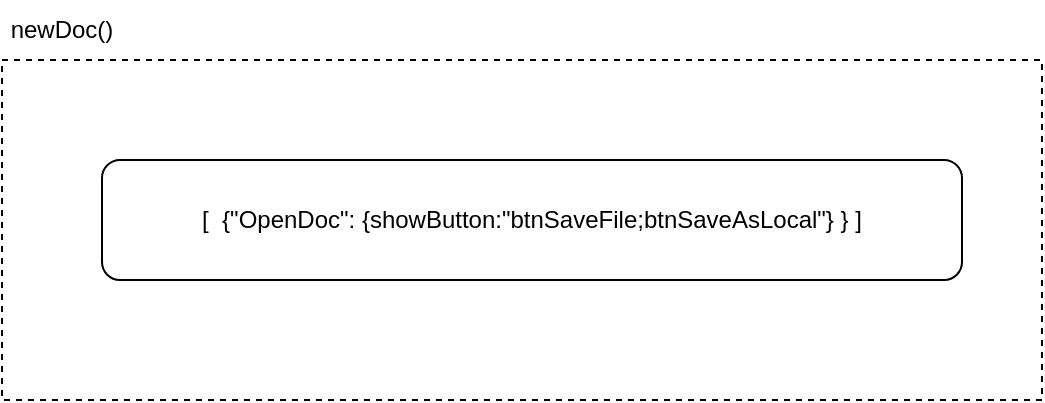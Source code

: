 <mxfile version="21.5.2" type="github">
  <diagram name="第 1 页" id="6N0dPDd7mWbPLZumkeK7">
    <mxGraphModel dx="2110" dy="826" grid="1" gridSize="10" guides="1" tooltips="1" connect="1" arrows="1" fold="1" page="1" pageScale="1" pageWidth="827" pageHeight="1169" math="0" shadow="0">
      <root>
        <mxCell id="0" />
        <mxCell id="1" parent="0" />
        <mxCell id="Ks9pQ6j11mJYRdy5cMJx-4" value="" style="rounded=0;whiteSpace=wrap;html=1;dashed=1;" vertex="1" parent="1">
          <mxGeometry x="320" y="150" width="520" height="170" as="geometry" />
        </mxCell>
        <mxCell id="Ks9pQ6j11mJYRdy5cMJx-2" value="newDoc()" style="text;html=1;strokeColor=none;fillColor=none;align=center;verticalAlign=middle;whiteSpace=wrap;rounded=0;" vertex="1" parent="1">
          <mxGeometry x="320" y="120" width="60" height="30" as="geometry" />
        </mxCell>
        <mxCell id="Ks9pQ6j11mJYRdy5cMJx-3" value="[&amp;nbsp; {&quot;OpenDoc&quot;: {showButton:&quot;btnSaveFile;btnSaveAsLocal&quot;} } ]" style="rounded=1;whiteSpace=wrap;html=1;" vertex="1" parent="1">
          <mxGeometry x="370" y="200" width="430" height="60" as="geometry" />
        </mxCell>
      </root>
    </mxGraphModel>
  </diagram>
</mxfile>
